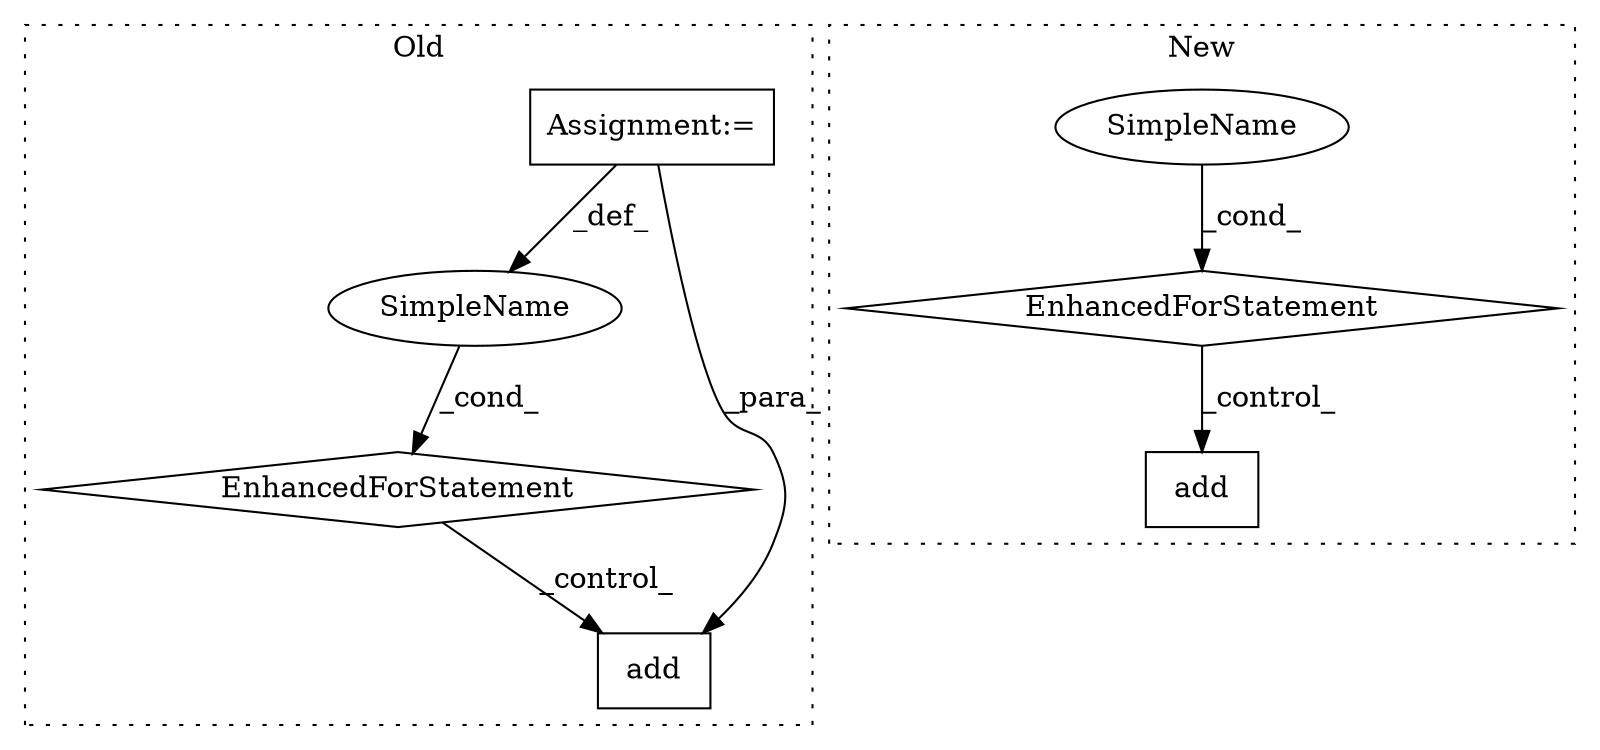 digraph G {
subgraph cluster0 {
1 [label="EnhancedForStatement" a="70" s="4111,4205" l="61,2" shape="diamond"];
3 [label="Assignment:=" a="7" s="4111,4205" l="61,2" shape="box"];
5 [label="SimpleName" a="42" s="4176" l="9" shape="ellipse"];
6 [label="add" a="32" s="4235,4420" l="4,1" shape="box"];
label = "Old";
style="dotted";
}
subgraph cluster1 {
2 [label="add" a="32" s="7342,7520" l="4,1" shape="box"];
4 [label="EnhancedForStatement" a="70" s="7237,7320" l="53,2" shape="diamond"];
7 [label="SimpleName" a="42" s="7294" l="1" shape="ellipse"];
label = "New";
style="dotted";
}
1 -> 6 [label="_control_"];
3 -> 5 [label="_def_"];
3 -> 6 [label="_para_"];
4 -> 2 [label="_control_"];
5 -> 1 [label="_cond_"];
7 -> 4 [label="_cond_"];
}